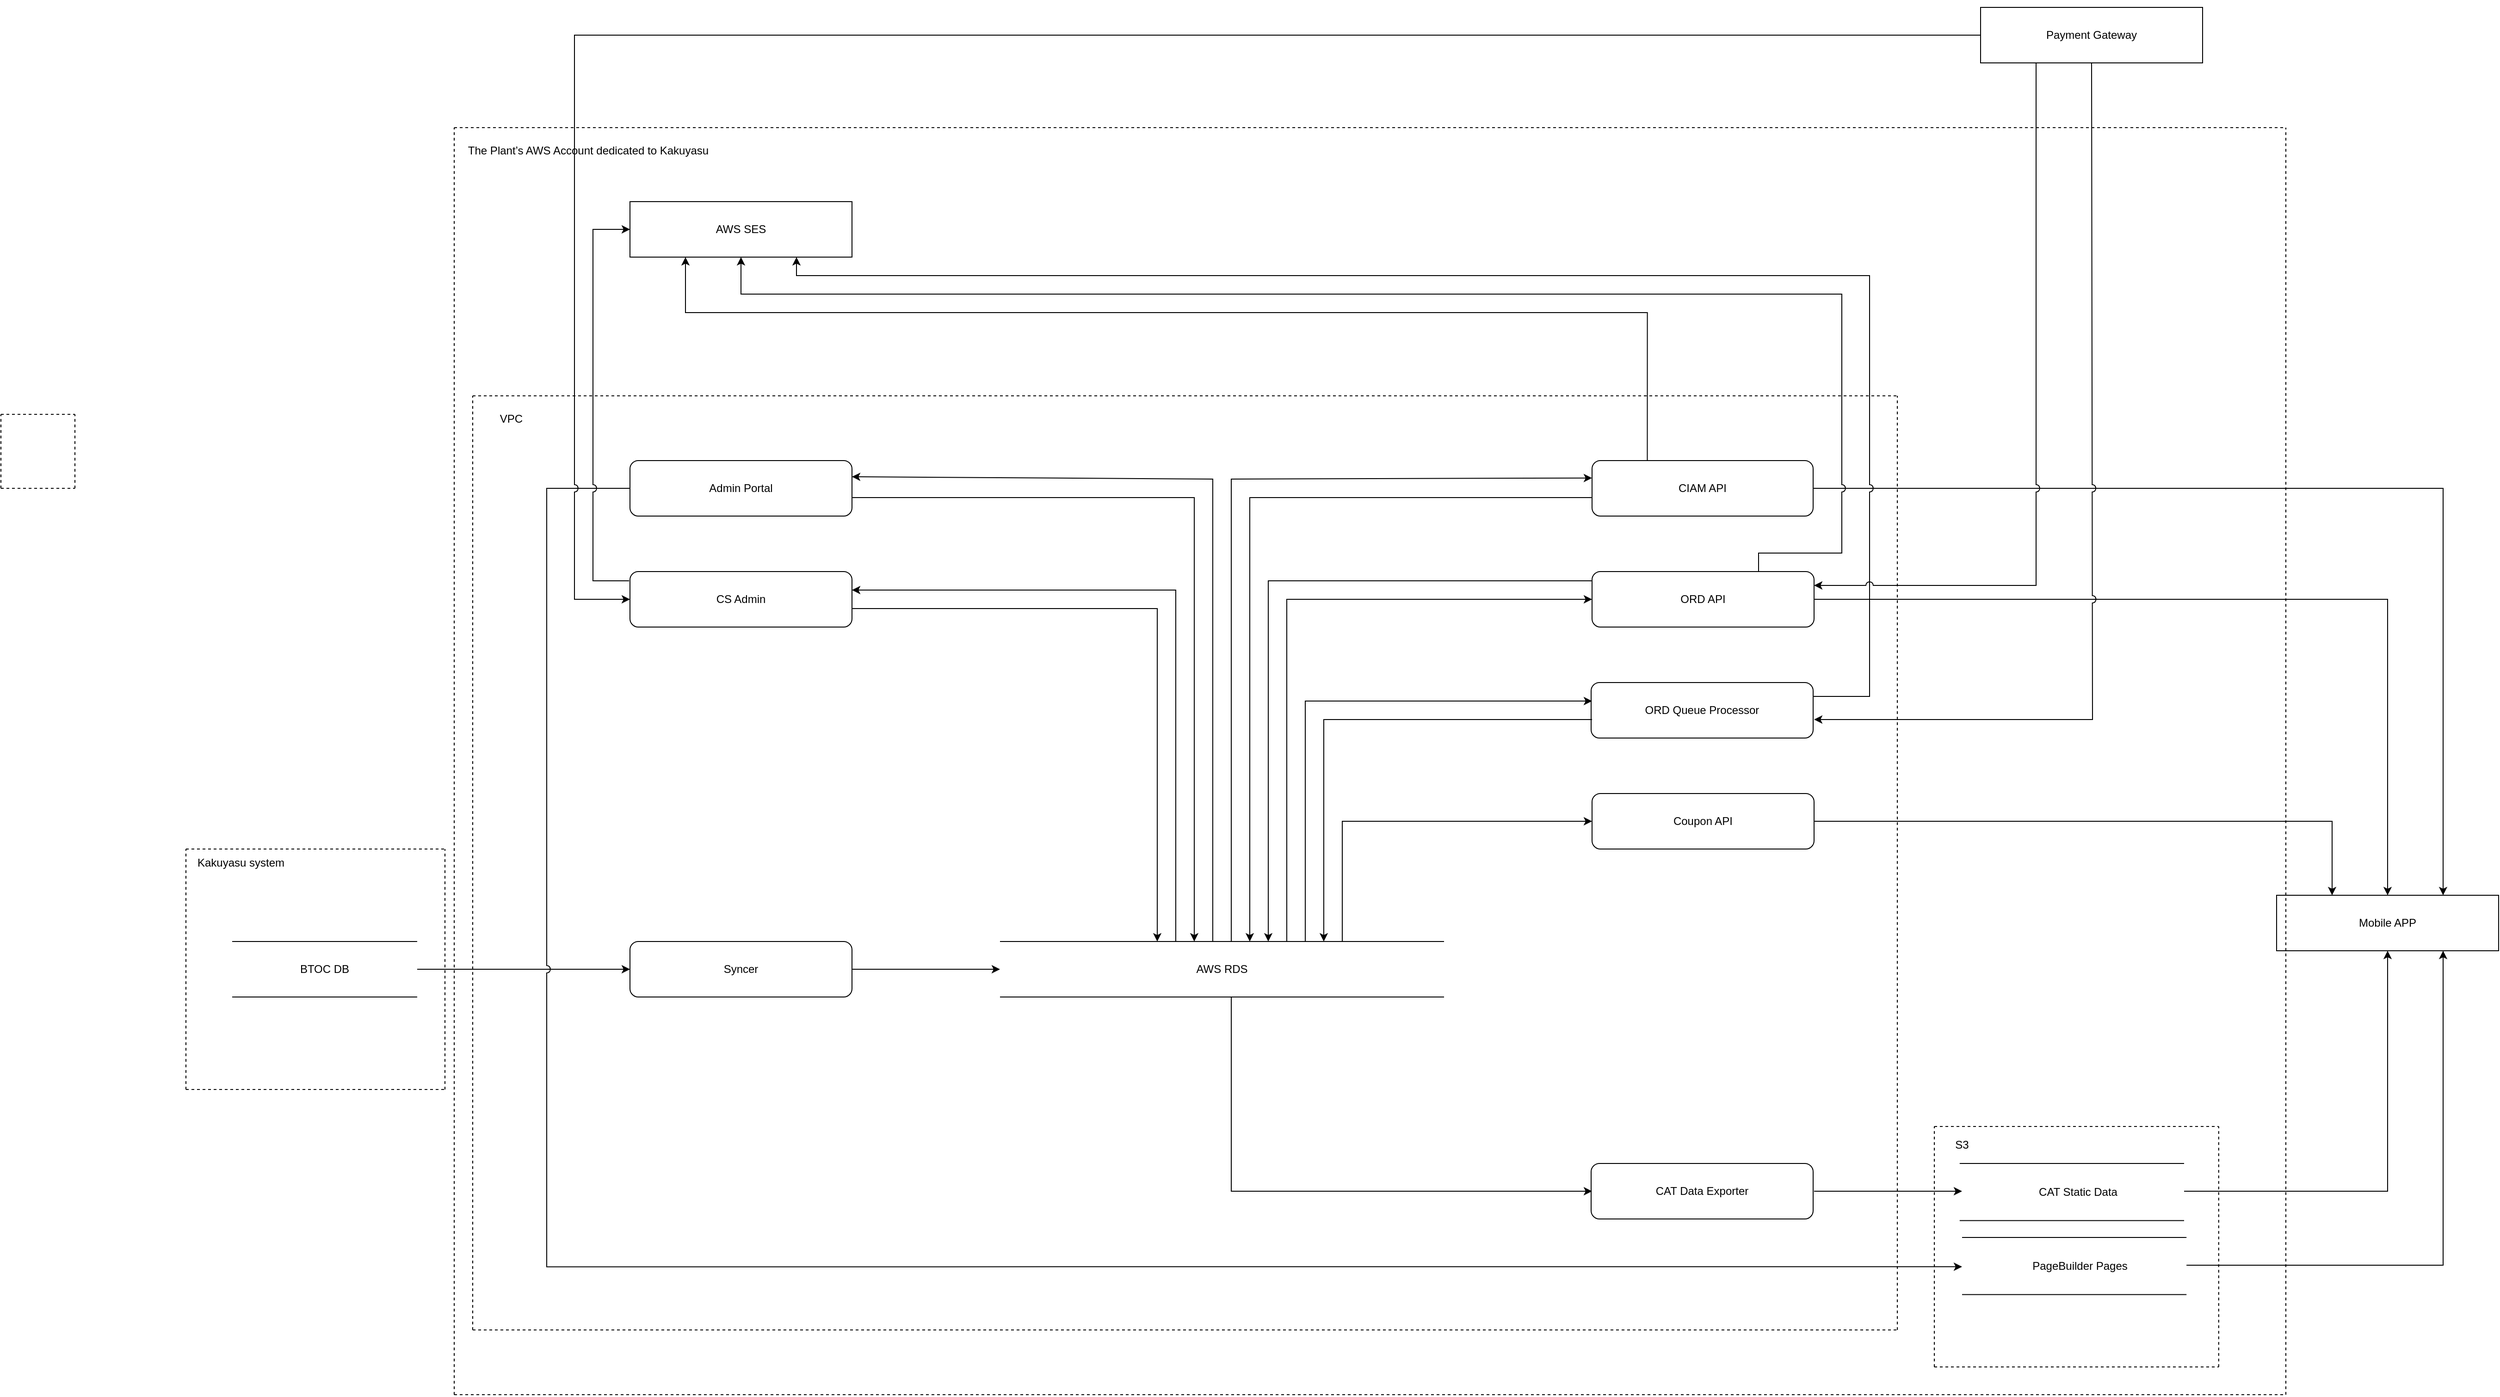 <mxfile version="21.8.2" type="github">
  <diagram id="C5RBs43oDa-KdzZeNtuy" name="Page-1">
    <mxGraphModel dx="1657" dy="2807" grid="1" gridSize="10" guides="1" tooltips="1" connect="1" arrows="1" fold="1" page="1" pageScale="1" pageWidth="827" pageHeight="1169" math="0" shadow="0">
      <root>
        <mxCell id="WIyWlLk6GJQsqaUBKTNV-0" />
        <mxCell id="WIyWlLk6GJQsqaUBKTNV-1" parent="WIyWlLk6GJQsqaUBKTNV-0" />
        <mxCell id="uPeK7lrKcTbneWnr5-uw-10" value="" style="group" vertex="1" connectable="0" parent="WIyWlLk6GJQsqaUBKTNV-1">
          <mxGeometry x="2480" y="530" width="480" height="60" as="geometry" />
        </mxCell>
        <mxCell id="uPeK7lrKcTbneWnr5-uw-11" value="" style="endArrow=none;html=1;rounded=0;movable=1;resizable=1;rotatable=1;deletable=1;editable=1;locked=0;connectable=1;" edge="1" parent="uPeK7lrKcTbneWnr5-uw-10">
          <mxGeometry width="50" height="50" relative="1" as="geometry">
            <mxPoint as="sourcePoint" />
            <mxPoint x="480.0" as="targetPoint" />
          </mxGeometry>
        </mxCell>
        <mxCell id="uPeK7lrKcTbneWnr5-uw-12" value="" style="endArrow=none;html=1;rounded=0;movable=1;resizable=1;rotatable=1;deletable=1;editable=1;locked=0;connectable=1;" edge="1" parent="uPeK7lrKcTbneWnr5-uw-10">
          <mxGeometry width="50" height="50" relative="1" as="geometry">
            <mxPoint y="60" as="sourcePoint" />
            <mxPoint x="480.0" y="60" as="targetPoint" />
          </mxGeometry>
        </mxCell>
        <mxCell id="uPeK7lrKcTbneWnr5-uw-13" value="AWS RDS" style="text;html=1;strokeColor=none;fillColor=none;align=center;verticalAlign=middle;whiteSpace=wrap;rounded=0;movable=1;resizable=1;rotatable=1;deletable=1;editable=1;locked=0;connectable=1;" vertex="1" parent="uPeK7lrKcTbneWnr5-uw-10">
          <mxGeometry x="120.0" y="15" width="240.0" height="30" as="geometry" />
        </mxCell>
        <mxCell id="uPeK7lrKcTbneWnr5-uw-89" value="" style="group" vertex="1" connectable="0" parent="WIyWlLk6GJQsqaUBKTNV-1">
          <mxGeometry x="1400" y="-40" width="80" height="80" as="geometry" />
        </mxCell>
        <mxCell id="uPeK7lrKcTbneWnr5-uw-85" value="" style="endArrow=none;dashed=1;html=1;rounded=0;" edge="1" parent="uPeK7lrKcTbneWnr5-uw-89">
          <mxGeometry width="50" height="50" relative="1" as="geometry">
            <mxPoint as="sourcePoint" />
            <mxPoint x="80" as="targetPoint" />
          </mxGeometry>
        </mxCell>
        <mxCell id="uPeK7lrKcTbneWnr5-uw-86" value="" style="endArrow=none;dashed=1;html=1;rounded=0;" edge="1" parent="uPeK7lrKcTbneWnr5-uw-89">
          <mxGeometry width="50" height="50" relative="1" as="geometry">
            <mxPoint x="80" y="80" as="sourcePoint" />
            <mxPoint x="80" as="targetPoint" />
          </mxGeometry>
        </mxCell>
        <mxCell id="uPeK7lrKcTbneWnr5-uw-87" value="" style="endArrow=none;dashed=1;html=1;rounded=0;" edge="1" parent="uPeK7lrKcTbneWnr5-uw-89">
          <mxGeometry width="50" height="50" relative="1" as="geometry">
            <mxPoint y="80" as="sourcePoint" />
            <mxPoint x="80" y="80" as="targetPoint" />
          </mxGeometry>
        </mxCell>
        <mxCell id="uPeK7lrKcTbneWnr5-uw-88" value="" style="endArrow=none;dashed=1;html=1;rounded=0;" edge="1" parent="uPeK7lrKcTbneWnr5-uw-89">
          <mxGeometry width="50" height="50" relative="1" as="geometry">
            <mxPoint y="80" as="sourcePoint" />
            <mxPoint as="targetPoint" />
          </mxGeometry>
        </mxCell>
        <mxCell id="uPeK7lrKcTbneWnr5-uw-104" value="" style="group" vertex="1" connectable="0" parent="WIyWlLk6GJQsqaUBKTNV-1">
          <mxGeometry x="1600" y="430" width="280" height="260" as="geometry" />
        </mxCell>
        <mxCell id="uPeK7lrKcTbneWnr5-uw-96" value="" style="group" vertex="1" connectable="0" parent="uPeK7lrKcTbneWnr5-uw-104">
          <mxGeometry width="280" height="260" as="geometry" />
        </mxCell>
        <mxCell id="uPeK7lrKcTbneWnr5-uw-97" value="" style="endArrow=none;dashed=1;html=1;rounded=0;" edge="1" parent="uPeK7lrKcTbneWnr5-uw-96">
          <mxGeometry width="50" height="50" relative="1" as="geometry">
            <mxPoint as="sourcePoint" />
            <mxPoint x="280" as="targetPoint" />
          </mxGeometry>
        </mxCell>
        <mxCell id="uPeK7lrKcTbneWnr5-uw-98" value="" style="endArrow=none;dashed=1;html=1;rounded=0;" edge="1" parent="uPeK7lrKcTbneWnr5-uw-96">
          <mxGeometry width="50" height="50" relative="1" as="geometry">
            <mxPoint x="280" y="260" as="sourcePoint" />
            <mxPoint x="280" as="targetPoint" />
          </mxGeometry>
        </mxCell>
        <mxCell id="uPeK7lrKcTbneWnr5-uw-99" value="" style="endArrow=none;dashed=1;html=1;rounded=0;" edge="1" parent="uPeK7lrKcTbneWnr5-uw-96">
          <mxGeometry width="50" height="50" relative="1" as="geometry">
            <mxPoint y="260" as="sourcePoint" />
            <mxPoint x="280" y="260" as="targetPoint" />
          </mxGeometry>
        </mxCell>
        <mxCell id="uPeK7lrKcTbneWnr5-uw-100" value="" style="endArrow=none;dashed=1;html=1;rounded=0;" edge="1" parent="uPeK7lrKcTbneWnr5-uw-96">
          <mxGeometry width="50" height="50" relative="1" as="geometry">
            <mxPoint y="260" as="sourcePoint" />
            <mxPoint as="targetPoint" />
          </mxGeometry>
        </mxCell>
        <mxCell id="uPeK7lrKcTbneWnr5-uw-103" value="Kakuyasu system" style="text;html=1;strokeColor=none;fillColor=none;align=center;verticalAlign=middle;whiteSpace=wrap;rounded=0;" vertex="1" parent="uPeK7lrKcTbneWnr5-uw-96">
          <mxGeometry width="119" height="30" as="geometry" />
        </mxCell>
        <mxCell id="uPeK7lrKcTbneWnr5-uw-4" value="" style="group" vertex="1" connectable="0" parent="uPeK7lrKcTbneWnr5-uw-96">
          <mxGeometry x="50" y="100" width="200" height="60" as="geometry" />
        </mxCell>
        <mxCell id="uPeK7lrKcTbneWnr5-uw-1" value="" style="endArrow=none;html=1;rounded=0;movable=1;resizable=1;rotatable=1;deletable=1;editable=1;locked=0;connectable=1;" edge="1" parent="uPeK7lrKcTbneWnr5-uw-4">
          <mxGeometry width="50" height="50" relative="1" as="geometry">
            <mxPoint as="sourcePoint" />
            <mxPoint x="200" as="targetPoint" />
          </mxGeometry>
        </mxCell>
        <mxCell id="uPeK7lrKcTbneWnr5-uw-2" value="" style="endArrow=none;html=1;rounded=0;movable=1;resizable=1;rotatable=1;deletable=1;editable=1;locked=0;connectable=1;" edge="1" parent="uPeK7lrKcTbneWnr5-uw-4">
          <mxGeometry width="50" height="50" relative="1" as="geometry">
            <mxPoint y="60" as="sourcePoint" />
            <mxPoint x="200" y="60" as="targetPoint" />
          </mxGeometry>
        </mxCell>
        <mxCell id="uPeK7lrKcTbneWnr5-uw-3" value="BTOC DB" style="text;html=1;strokeColor=none;fillColor=none;align=center;verticalAlign=middle;whiteSpace=wrap;rounded=0;movable=1;resizable=1;rotatable=1;deletable=1;editable=1;locked=0;connectable=1;" vertex="1" parent="uPeK7lrKcTbneWnr5-uw-4">
          <mxGeometry x="50" y="15" width="100" height="30" as="geometry" />
        </mxCell>
        <mxCell id="uPeK7lrKcTbneWnr5-uw-107" value="Syncer" style="rounded=1;whiteSpace=wrap;html=1;" vertex="1" parent="WIyWlLk6GJQsqaUBKTNV-1">
          <mxGeometry x="2080" y="530" width="240" height="60" as="geometry" />
        </mxCell>
        <mxCell id="uPeK7lrKcTbneWnr5-uw-119" value="" style="endArrow=classic;html=1;rounded=0;" edge="1" parent="WIyWlLk6GJQsqaUBKTNV-1">
          <mxGeometry width="50" height="50" relative="1" as="geometry">
            <mxPoint x="2320" y="560" as="sourcePoint" />
            <mxPoint x="2480" y="560" as="targetPoint" />
          </mxGeometry>
        </mxCell>
        <mxCell id="uPeK7lrKcTbneWnr5-uw-233" style="edgeStyle=orthogonalEdgeStyle;rounded=0;orthogonalLoop=1;jettySize=auto;html=1;exitX=0.25;exitY=0;exitDx=0;exitDy=0;entryX=0.25;entryY=1;entryDx=0;entryDy=0;" edge="1" parent="WIyWlLk6GJQsqaUBKTNV-1" source="uPeK7lrKcTbneWnr5-uw-147" target="uPeK7lrKcTbneWnr5-uw-156">
          <mxGeometry relative="1" as="geometry">
            <Array as="points">
              <mxPoint x="3180" y="-150" />
              <mxPoint x="2140" y="-150" />
            </Array>
          </mxGeometry>
        </mxCell>
        <mxCell id="uPeK7lrKcTbneWnr5-uw-242" style="edgeStyle=orthogonalEdgeStyle;rounded=0;orthogonalLoop=1;jettySize=auto;html=1;exitX=1;exitY=0.5;exitDx=0;exitDy=0;entryX=0.75;entryY=0;entryDx=0;entryDy=0;" edge="1" parent="WIyWlLk6GJQsqaUBKTNV-1" source="uPeK7lrKcTbneWnr5-uw-147" target="uPeK7lrKcTbneWnr5-uw-162">
          <mxGeometry relative="1" as="geometry" />
        </mxCell>
        <mxCell id="uPeK7lrKcTbneWnr5-uw-147" value="CIAM API" style="rounded=1;whiteSpace=wrap;html=1;" vertex="1" parent="WIyWlLk6GJQsqaUBKTNV-1">
          <mxGeometry x="3120" y="10" width="239" height="60" as="geometry" />
        </mxCell>
        <mxCell id="uPeK7lrKcTbneWnr5-uw-244" style="edgeStyle=orthogonalEdgeStyle;rounded=0;orthogonalLoop=1;jettySize=auto;html=1;exitX=0.75;exitY=0;exitDx=0;exitDy=0;entryX=0.5;entryY=1;entryDx=0;entryDy=0;jumpStyle=arc;jumpSize=8;" edge="1" parent="WIyWlLk6GJQsqaUBKTNV-1" source="uPeK7lrKcTbneWnr5-uw-158" target="uPeK7lrKcTbneWnr5-uw-156">
          <mxGeometry relative="1" as="geometry">
            <Array as="points">
              <mxPoint x="3300" y="110" />
              <mxPoint x="3390" y="110" />
              <mxPoint x="3390" y="-170" />
              <mxPoint x="2200" y="-170" />
            </Array>
          </mxGeometry>
        </mxCell>
        <mxCell id="uPeK7lrKcTbneWnr5-uw-245" style="edgeStyle=orthogonalEdgeStyle;rounded=0;orthogonalLoop=1;jettySize=auto;html=1;exitX=1;exitY=0.25;exitDx=0;exitDy=0;entryX=0.75;entryY=1;entryDx=0;entryDy=0;jumpStyle=arc;jumpSize=8;" edge="1" parent="WIyWlLk6GJQsqaUBKTNV-1" source="uPeK7lrKcTbneWnr5-uw-234" target="uPeK7lrKcTbneWnr5-uw-156">
          <mxGeometry relative="1" as="geometry">
            <Array as="points">
              <mxPoint x="3420" y="265" />
              <mxPoint x="3420" y="-190" />
              <mxPoint x="2260" y="-190" />
            </Array>
          </mxGeometry>
        </mxCell>
        <mxCell id="uPeK7lrKcTbneWnr5-uw-156" value="AWS SES" style="rounded=0;whiteSpace=wrap;html=1;" vertex="1" parent="WIyWlLk6GJQsqaUBKTNV-1">
          <mxGeometry x="2080" y="-270" width="240" height="60" as="geometry" />
        </mxCell>
        <mxCell id="uPeK7lrKcTbneWnr5-uw-241" style="edgeStyle=orthogonalEdgeStyle;rounded=0;orthogonalLoop=1;jettySize=auto;html=1;exitX=1;exitY=0.5;exitDx=0;exitDy=0;entryX=0.5;entryY=0;entryDx=0;entryDy=0;jumpStyle=none;jumpSize=8;" edge="1" parent="WIyWlLk6GJQsqaUBKTNV-1" source="uPeK7lrKcTbneWnr5-uw-158" target="uPeK7lrKcTbneWnr5-uw-162">
          <mxGeometry relative="1" as="geometry" />
        </mxCell>
        <mxCell id="uPeK7lrKcTbneWnr5-uw-158" value="ORD API" style="rounded=1;whiteSpace=wrap;html=1;" vertex="1" parent="WIyWlLk6GJQsqaUBKTNV-1">
          <mxGeometry x="3120" y="130" width="240" height="60" as="geometry" />
        </mxCell>
        <mxCell id="uPeK7lrKcTbneWnr5-uw-162" value="Mobile APP" style="rounded=0;whiteSpace=wrap;html=1;" vertex="1" parent="WIyWlLk6GJQsqaUBKTNV-1">
          <mxGeometry x="3860" y="480" width="240" height="60" as="geometry" />
        </mxCell>
        <mxCell id="uPeK7lrKcTbneWnr5-uw-240" style="edgeStyle=orthogonalEdgeStyle;rounded=0;orthogonalLoop=1;jettySize=auto;html=1;exitX=1;exitY=0.5;exitDx=0;exitDy=0;entryX=0.25;entryY=0;entryDx=0;entryDy=0;" edge="1" parent="WIyWlLk6GJQsqaUBKTNV-1" source="uPeK7lrKcTbneWnr5-uw-166" target="uPeK7lrKcTbneWnr5-uw-162">
          <mxGeometry relative="1" as="geometry" />
        </mxCell>
        <mxCell id="uPeK7lrKcTbneWnr5-uw-166" value="Coupon API" style="rounded=1;whiteSpace=wrap;html=1;" vertex="1" parent="WIyWlLk6GJQsqaUBKTNV-1">
          <mxGeometry x="3120" y="370" width="240" height="60" as="geometry" />
        </mxCell>
        <mxCell id="uPeK7lrKcTbneWnr5-uw-170" value="CAT Data Exporter" style="rounded=1;whiteSpace=wrap;html=1;" vertex="1" parent="WIyWlLk6GJQsqaUBKTNV-1">
          <mxGeometry x="3119" y="770" width="240" height="60" as="geometry" />
        </mxCell>
        <mxCell id="uPeK7lrKcTbneWnr5-uw-237" style="edgeStyle=orthogonalEdgeStyle;rounded=0;orthogonalLoop=1;jettySize=auto;html=1;exitX=0.25;exitY=0;exitDx=0;exitDy=0;entryX=1;entryY=0.25;entryDx=0;entryDy=0;jumpStyle=arc;jumpSize=8;" edge="1" parent="WIyWlLk6GJQsqaUBKTNV-1" source="uPeK7lrKcTbneWnr5-uw-176" target="uPeK7lrKcTbneWnr5-uw-158">
          <mxGeometry relative="1" as="geometry">
            <Array as="points">
              <mxPoint x="3600" y="145" />
            </Array>
          </mxGeometry>
        </mxCell>
        <mxCell id="uPeK7lrKcTbneWnr5-uw-238" style="edgeStyle=orthogonalEdgeStyle;rounded=0;orthogonalLoop=1;jettySize=auto;html=1;jumpStyle=arc;jumpSize=8;exitX=0.5;exitY=1;exitDx=0;exitDy=0;" edge="1" parent="WIyWlLk6GJQsqaUBKTNV-1" source="uPeK7lrKcTbneWnr5-uw-176">
          <mxGeometry relative="1" as="geometry">
            <mxPoint x="3681" y="-362.5" as="sourcePoint" />
            <mxPoint x="3360" y="290" as="targetPoint" />
            <Array as="points">
              <mxPoint x="3661" y="290" />
            </Array>
          </mxGeometry>
        </mxCell>
        <mxCell id="uPeK7lrKcTbneWnr5-uw-176" value="Payment Gateway" style="rounded=0;whiteSpace=wrap;html=1;" vertex="1" parent="WIyWlLk6GJQsqaUBKTNV-1">
          <mxGeometry x="3540" y="-480" width="240" height="60" as="geometry" />
        </mxCell>
        <mxCell id="uPeK7lrKcTbneWnr5-uw-182" value="" style="endArrow=classic;html=1;rounded=0;entryX=0;entryY=0.5;entryDx=0;entryDy=0;" edge="1" parent="WIyWlLk6GJQsqaUBKTNV-1" target="uPeK7lrKcTbneWnr5-uw-107">
          <mxGeometry width="50" height="50" relative="1" as="geometry">
            <mxPoint x="1850" y="560" as="sourcePoint" />
            <mxPoint x="1960" y="569" as="targetPoint" />
          </mxGeometry>
        </mxCell>
        <mxCell id="uPeK7lrKcTbneWnr5-uw-183" value="CS Admin" style="rounded=1;whiteSpace=wrap;html=1;" vertex="1" parent="WIyWlLk6GJQsqaUBKTNV-1">
          <mxGeometry x="2080" y="130" width="240" height="60" as="geometry" />
        </mxCell>
        <mxCell id="uPeK7lrKcTbneWnr5-uw-257" style="edgeStyle=orthogonalEdgeStyle;rounded=0;orthogonalLoop=1;jettySize=auto;html=1;exitX=0;exitY=0.5;exitDx=0;exitDy=0;jumpStyle=arc;jumpSize=8;" edge="1" parent="WIyWlLk6GJQsqaUBKTNV-1" source="uPeK7lrKcTbneWnr5-uw-184">
          <mxGeometry relative="1" as="geometry">
            <mxPoint x="3520" y="881.667" as="targetPoint" />
            <Array as="points">
              <mxPoint x="1990" y="40" />
              <mxPoint x="1990" y="882" />
            </Array>
          </mxGeometry>
        </mxCell>
        <mxCell id="uPeK7lrKcTbneWnr5-uw-184" value="Admin Portal" style="rounded=1;whiteSpace=wrap;html=1;" vertex="1" parent="WIyWlLk6GJQsqaUBKTNV-1">
          <mxGeometry x="2080" y="10" width="240" height="60" as="geometry" />
        </mxCell>
        <mxCell id="uPeK7lrKcTbneWnr5-uw-219" value="" style="endArrow=classic;html=1;rounded=0;entryX=0;entryY=0.314;entryDx=0;entryDy=0;entryPerimeter=0;" edge="1" parent="WIyWlLk6GJQsqaUBKTNV-1" target="uPeK7lrKcTbneWnr5-uw-147">
          <mxGeometry width="50" height="50" relative="1" as="geometry">
            <mxPoint x="2730" y="530" as="sourcePoint" />
            <mxPoint x="2780" y="480" as="targetPoint" />
            <Array as="points">
              <mxPoint x="2730" y="30" />
            </Array>
          </mxGeometry>
        </mxCell>
        <mxCell id="uPeK7lrKcTbneWnr5-uw-220" value="" style="endArrow=classic;html=1;rounded=0;" edge="1" parent="WIyWlLk6GJQsqaUBKTNV-1">
          <mxGeometry width="50" height="50" relative="1" as="geometry">
            <mxPoint x="3120" y="50" as="sourcePoint" />
            <mxPoint x="2750" y="530" as="targetPoint" />
            <Array as="points">
              <mxPoint x="2750" y="50" />
            </Array>
          </mxGeometry>
        </mxCell>
        <mxCell id="uPeK7lrKcTbneWnr5-uw-221" value="" style="endArrow=classic;html=1;rounded=0;exitX=0.002;exitY=0.167;exitDx=0;exitDy=0;exitPerimeter=0;" edge="1" parent="WIyWlLk6GJQsqaUBKTNV-1" source="uPeK7lrKcTbneWnr5-uw-158">
          <mxGeometry width="50" height="50" relative="1" as="geometry">
            <mxPoint x="2830" y="300" as="sourcePoint" />
            <mxPoint x="2770" y="530" as="targetPoint" />
            <Array as="points">
              <mxPoint x="2770" y="140" />
            </Array>
          </mxGeometry>
        </mxCell>
        <mxCell id="uPeK7lrKcTbneWnr5-uw-222" value="" style="endArrow=classic;html=1;rounded=0;entryX=0;entryY=0.5;entryDx=0;entryDy=0;" edge="1" parent="WIyWlLk6GJQsqaUBKTNV-1" target="uPeK7lrKcTbneWnr5-uw-158">
          <mxGeometry width="50" height="50" relative="1" as="geometry">
            <mxPoint x="2790" y="530" as="sourcePoint" />
            <mxPoint x="2840" y="480" as="targetPoint" />
            <Array as="points">
              <mxPoint x="2790" y="160" />
            </Array>
          </mxGeometry>
        </mxCell>
        <mxCell id="uPeK7lrKcTbneWnr5-uw-223" value="" style="endArrow=classic;html=1;rounded=0;" edge="1" parent="WIyWlLk6GJQsqaUBKTNV-1">
          <mxGeometry width="50" height="50" relative="1" as="geometry">
            <mxPoint x="2850" y="530" as="sourcePoint" />
            <mxPoint x="3120" y="400" as="targetPoint" />
            <Array as="points">
              <mxPoint x="2850" y="400" />
            </Array>
          </mxGeometry>
        </mxCell>
        <mxCell id="uPeK7lrKcTbneWnr5-uw-224" value="" style="endArrow=classic;html=1;rounded=0;entryX=1;entryY=0.25;entryDx=0;entryDy=0;" edge="1" parent="WIyWlLk6GJQsqaUBKTNV-1">
          <mxGeometry width="50" height="50" relative="1" as="geometry">
            <mxPoint x="2710" y="530" as="sourcePoint" />
            <mxPoint x="2320" y="27.5" as="targetPoint" />
            <Array as="points">
              <mxPoint x="2710" y="30" />
            </Array>
          </mxGeometry>
        </mxCell>
        <mxCell id="uPeK7lrKcTbneWnr5-uw-225" value="" style="endArrow=classic;html=1;rounded=0;" edge="1" parent="WIyWlLk6GJQsqaUBKTNV-1">
          <mxGeometry width="50" height="50" relative="1" as="geometry">
            <mxPoint x="2320" y="50" as="sourcePoint" />
            <mxPoint x="2690" y="530" as="targetPoint" />
            <Array as="points">
              <mxPoint x="2690" y="50" />
            </Array>
          </mxGeometry>
        </mxCell>
        <mxCell id="uPeK7lrKcTbneWnr5-uw-226" value="" style="endArrow=classic;html=1;rounded=0;entryX=1;entryY=0.25;entryDx=0;entryDy=0;" edge="1" parent="WIyWlLk6GJQsqaUBKTNV-1">
          <mxGeometry width="50" height="50" relative="1" as="geometry">
            <mxPoint x="2670" y="530" as="sourcePoint" />
            <mxPoint x="2320" y="150" as="targetPoint" />
            <Array as="points">
              <mxPoint x="2670" y="150" />
            </Array>
          </mxGeometry>
        </mxCell>
        <mxCell id="uPeK7lrKcTbneWnr5-uw-227" value="" style="endArrow=classic;html=1;rounded=0;" edge="1" parent="WIyWlLk6GJQsqaUBKTNV-1">
          <mxGeometry width="50" height="50" relative="1" as="geometry">
            <mxPoint x="2320" y="170" as="sourcePoint" />
            <mxPoint x="2650" y="530" as="targetPoint" />
            <Array as="points">
              <mxPoint x="2650" y="170" />
            </Array>
          </mxGeometry>
        </mxCell>
        <mxCell id="uPeK7lrKcTbneWnr5-uw-228" value="" style="endArrow=classic;html=1;rounded=0;" edge="1" parent="WIyWlLk6GJQsqaUBKTNV-1">
          <mxGeometry width="50" height="50" relative="1" as="geometry">
            <mxPoint x="2730" y="590" as="sourcePoint" />
            <mxPoint x="3120" y="800" as="targetPoint" />
            <Array as="points">
              <mxPoint x="2730" y="800" />
            </Array>
          </mxGeometry>
        </mxCell>
        <mxCell id="uPeK7lrKcTbneWnr5-uw-229" value="" style="endArrow=classic;html=1;rounded=0;" edge="1" parent="WIyWlLk6GJQsqaUBKTNV-1">
          <mxGeometry width="50" height="50" relative="1" as="geometry">
            <mxPoint x="3360" y="800" as="sourcePoint" />
            <mxPoint x="3520" y="800" as="targetPoint" />
          </mxGeometry>
        </mxCell>
        <mxCell id="uPeK7lrKcTbneWnr5-uw-230" value="" style="endArrow=classic;html=1;rounded=0;entryX=0;entryY=0.5;entryDx=0;entryDy=0;exitX=-0.004;exitY=0.167;exitDx=0;exitDy=0;exitPerimeter=0;jumpStyle=arc;jumpSize=8;" edge="1" parent="WIyWlLk6GJQsqaUBKTNV-1" source="uPeK7lrKcTbneWnr5-uw-183" target="uPeK7lrKcTbneWnr5-uw-156">
          <mxGeometry width="50" height="50" relative="1" as="geometry">
            <mxPoint x="2080" y="160" as="sourcePoint" />
            <mxPoint x="2130" y="110" as="targetPoint" />
            <Array as="points">
              <mxPoint x="2040" y="140" />
              <mxPoint x="2040" y="-240" />
            </Array>
          </mxGeometry>
        </mxCell>
        <mxCell id="uPeK7lrKcTbneWnr5-uw-231" value="" style="endArrow=classic;html=1;rounded=0;entryX=0.167;entryY=-0.037;entryDx=0;entryDy=0;entryPerimeter=0;exitX=0;exitY=0.5;exitDx=0;exitDy=0;jumpStyle=arc;jumpSize=8;" edge="1" parent="WIyWlLk6GJQsqaUBKTNV-1" source="uPeK7lrKcTbneWnr5-uw-176">
          <mxGeometry width="50" height="50" relative="1" as="geometry">
            <mxPoint x="2130" y="110" as="sourcePoint" />
            <mxPoint x="2080" y="160" as="targetPoint" />
            <Array as="points">
              <mxPoint x="2020" y="-450" />
              <mxPoint x="2020" y="-300" />
              <mxPoint x="2020" y="160" />
            </Array>
          </mxGeometry>
        </mxCell>
        <mxCell id="uPeK7lrKcTbneWnr5-uw-234" value="ORD Queue Processor" style="rounded=1;whiteSpace=wrap;html=1;" vertex="1" parent="WIyWlLk6GJQsqaUBKTNV-1">
          <mxGeometry x="3119" y="250" width="240" height="60" as="geometry" />
        </mxCell>
        <mxCell id="uPeK7lrKcTbneWnr5-uw-235" value="" style="endArrow=classic;html=1;rounded=0;entryX=0;entryY=0.5;entryDx=0;entryDy=0;" edge="1" parent="WIyWlLk6GJQsqaUBKTNV-1">
          <mxGeometry width="50" height="50" relative="1" as="geometry">
            <mxPoint x="2810" y="530" as="sourcePoint" />
            <mxPoint x="3120.0" y="270" as="targetPoint" />
            <Array as="points">
              <mxPoint x="2810" y="270" />
            </Array>
          </mxGeometry>
        </mxCell>
        <mxCell id="uPeK7lrKcTbneWnr5-uw-236" value="" style="endArrow=classic;html=1;rounded=0;" edge="1" parent="WIyWlLk6GJQsqaUBKTNV-1">
          <mxGeometry width="50" height="50" relative="1" as="geometry">
            <mxPoint x="3120" y="290" as="sourcePoint" />
            <mxPoint x="2830" y="530" as="targetPoint" />
            <Array as="points">
              <mxPoint x="2830" y="290" />
            </Array>
          </mxGeometry>
        </mxCell>
        <mxCell id="uPeK7lrKcTbneWnr5-uw-22" value="S3" style="text;html=1;strokeColor=none;fillColor=none;align=center;verticalAlign=middle;whiteSpace=wrap;rounded=0;" vertex="1" parent="WIyWlLk6GJQsqaUBKTNV-1">
          <mxGeometry x="3490" y="730" width="60" height="40" as="geometry" />
        </mxCell>
        <mxCell id="uPeK7lrKcTbneWnr5-uw-5" value="" style="group" vertex="1" connectable="0" parent="WIyWlLk6GJQsqaUBKTNV-1">
          <mxGeometry x="3517.41" y="770" width="280" height="220" as="geometry" />
        </mxCell>
        <mxCell id="uPeK7lrKcTbneWnr5-uw-6" value="" style="endArrow=none;html=1;rounded=0;movable=1;resizable=1;rotatable=1;deletable=1;editable=1;locked=0;connectable=1;" edge="1" parent="uPeK7lrKcTbneWnr5-uw-5">
          <mxGeometry width="50" height="50" relative="1" as="geometry">
            <mxPoint as="sourcePoint" />
            <mxPoint x="242.59" as="targetPoint" />
          </mxGeometry>
        </mxCell>
        <mxCell id="uPeK7lrKcTbneWnr5-uw-7" value="" style="endArrow=none;html=1;rounded=0;movable=1;resizable=1;rotatable=1;deletable=1;editable=1;locked=0;connectable=1;" edge="1" parent="uPeK7lrKcTbneWnr5-uw-5">
          <mxGeometry width="50" height="50" relative="1" as="geometry">
            <mxPoint y="61.73" as="sourcePoint" />
            <mxPoint x="242.59" y="61.73" as="targetPoint" />
          </mxGeometry>
        </mxCell>
        <mxCell id="uPeK7lrKcTbneWnr5-uw-8" value="CAT Static Data" style="text;html=1;strokeColor=none;fillColor=none;align=center;verticalAlign=middle;whiteSpace=wrap;rounded=0;movable=1;resizable=1;rotatable=1;deletable=1;editable=1;locked=0;connectable=1;" vertex="1" parent="uPeK7lrKcTbneWnr5-uw-5">
          <mxGeometry x="28.429" y="15.432" width="199.0" height="30.865" as="geometry" />
        </mxCell>
        <mxCell id="uPeK7lrKcTbneWnr5-uw-252" value="" style="group" vertex="1" connectable="0" parent="uPeK7lrKcTbneWnr5-uw-5">
          <mxGeometry x="-27.41" y="-40" width="307.41" height="260" as="geometry" />
        </mxCell>
        <mxCell id="uPeK7lrKcTbneWnr5-uw-253" value="" style="endArrow=none;dashed=1;html=1;rounded=0;" edge="1" parent="uPeK7lrKcTbneWnr5-uw-252">
          <mxGeometry width="50" height="50" relative="1" as="geometry">
            <mxPoint as="sourcePoint" />
            <mxPoint x="307.41" as="targetPoint" />
          </mxGeometry>
        </mxCell>
        <mxCell id="uPeK7lrKcTbneWnr5-uw-254" value="" style="endArrow=none;dashed=1;html=1;rounded=0;" edge="1" parent="uPeK7lrKcTbneWnr5-uw-252">
          <mxGeometry width="50" height="50" relative="1" as="geometry">
            <mxPoint x="307.41" y="260" as="sourcePoint" />
            <mxPoint x="307.41" as="targetPoint" />
          </mxGeometry>
        </mxCell>
        <mxCell id="uPeK7lrKcTbneWnr5-uw-255" value="" style="endArrow=none;dashed=1;html=1;rounded=0;" edge="1" parent="uPeK7lrKcTbneWnr5-uw-252">
          <mxGeometry width="50" height="50" relative="1" as="geometry">
            <mxPoint y="260" as="sourcePoint" />
            <mxPoint x="307.41" y="260" as="targetPoint" />
          </mxGeometry>
        </mxCell>
        <mxCell id="uPeK7lrKcTbneWnr5-uw-256" value="" style="endArrow=none;dashed=1;html=1;rounded=0;" edge="1" parent="uPeK7lrKcTbneWnr5-uw-252">
          <mxGeometry width="50" height="50" relative="1" as="geometry">
            <mxPoint y="260" as="sourcePoint" />
            <mxPoint as="targetPoint" />
          </mxGeometry>
        </mxCell>
        <mxCell id="uPeK7lrKcTbneWnr5-uw-243" value="" style="endArrow=classic;html=1;rounded=0;entryX=0.5;entryY=1;entryDx=0;entryDy=0;" edge="1" parent="WIyWlLk6GJQsqaUBKTNV-1" target="uPeK7lrKcTbneWnr5-uw-162">
          <mxGeometry width="50" height="50" relative="1" as="geometry">
            <mxPoint x="3760" y="800" as="sourcePoint" />
            <mxPoint x="3690" y="702.386" as="targetPoint" />
            <Array as="points">
              <mxPoint x="3980" y="800" />
            </Array>
          </mxGeometry>
        </mxCell>
        <mxCell id="uPeK7lrKcTbneWnr5-uw-247" value="" style="group" vertex="1" connectable="0" parent="WIyWlLk6GJQsqaUBKTNV-1">
          <mxGeometry x="3520" y="850" width="242.59" height="61.73" as="geometry" />
        </mxCell>
        <mxCell id="uPeK7lrKcTbneWnr5-uw-248" value="" style="endArrow=none;html=1;rounded=0;movable=1;resizable=1;rotatable=1;deletable=1;editable=1;locked=0;connectable=1;" edge="1" parent="uPeK7lrKcTbneWnr5-uw-247">
          <mxGeometry width="50" height="50" relative="1" as="geometry">
            <mxPoint as="sourcePoint" />
            <mxPoint x="242.59" as="targetPoint" />
          </mxGeometry>
        </mxCell>
        <mxCell id="uPeK7lrKcTbneWnr5-uw-249" value="" style="endArrow=none;html=1;rounded=0;movable=1;resizable=1;rotatable=1;deletable=1;editable=1;locked=0;connectable=1;" edge="1" parent="uPeK7lrKcTbneWnr5-uw-247">
          <mxGeometry width="50" height="50" relative="1" as="geometry">
            <mxPoint y="61.73" as="sourcePoint" />
            <mxPoint x="242.59" y="61.73" as="targetPoint" />
          </mxGeometry>
        </mxCell>
        <mxCell id="uPeK7lrKcTbneWnr5-uw-250" value="PageBuilder Pages" style="text;html=1;strokeColor=none;fillColor=none;align=center;verticalAlign=middle;whiteSpace=wrap;rounded=0;movable=1;resizable=1;rotatable=1;deletable=1;editable=1;locked=0;connectable=1;" vertex="1" parent="uPeK7lrKcTbneWnr5-uw-247">
          <mxGeometry x="28.429" y="15.432" width="199.0" height="30.865" as="geometry" />
        </mxCell>
        <mxCell id="uPeK7lrKcTbneWnr5-uw-260" value="" style="group" vertex="1" connectable="0" parent="WIyWlLk6GJQsqaUBKTNV-1">
          <mxGeometry x="1910" y="-60" width="1540" height="1010" as="geometry" />
        </mxCell>
        <mxCell id="uPeK7lrKcTbneWnr5-uw-261" value="" style="endArrow=none;dashed=1;html=1;rounded=0;" edge="1" parent="uPeK7lrKcTbneWnr5-uw-260">
          <mxGeometry width="50" height="50" relative="1" as="geometry">
            <mxPoint as="sourcePoint" />
            <mxPoint x="1540" as="targetPoint" />
          </mxGeometry>
        </mxCell>
        <mxCell id="uPeK7lrKcTbneWnr5-uw-262" value="" style="endArrow=none;dashed=1;html=1;rounded=0;" edge="1" parent="uPeK7lrKcTbneWnr5-uw-260">
          <mxGeometry width="50" height="50" relative="1" as="geometry">
            <mxPoint x="1540" y="1010" as="sourcePoint" />
            <mxPoint x="1540" as="targetPoint" />
          </mxGeometry>
        </mxCell>
        <mxCell id="uPeK7lrKcTbneWnr5-uw-263" value="" style="endArrow=none;dashed=1;html=1;rounded=0;" edge="1" parent="uPeK7lrKcTbneWnr5-uw-260">
          <mxGeometry width="50" height="50" relative="1" as="geometry">
            <mxPoint y="1010" as="sourcePoint" />
            <mxPoint x="1540" y="1010" as="targetPoint" />
          </mxGeometry>
        </mxCell>
        <mxCell id="uPeK7lrKcTbneWnr5-uw-264" value="" style="endArrow=none;dashed=1;html=1;rounded=0;" edge="1" parent="uPeK7lrKcTbneWnr5-uw-260">
          <mxGeometry width="50" height="50" relative="1" as="geometry">
            <mxPoint y="1010" as="sourcePoint" />
            <mxPoint as="targetPoint" />
          </mxGeometry>
        </mxCell>
        <mxCell id="uPeK7lrKcTbneWnr5-uw-265" value="&amp;nbsp;VPC" style="text;html=1;strokeColor=none;fillColor=none;align=center;verticalAlign=middle;whiteSpace=wrap;rounded=0;" vertex="1" parent="uPeK7lrKcTbneWnr5-uw-260">
          <mxGeometry x="10" y="10" width="60" height="30" as="geometry" />
        </mxCell>
        <mxCell id="uPeK7lrKcTbneWnr5-uw-266" value="" style="endArrow=classic;html=1;rounded=0;entryX=0.75;entryY=1;entryDx=0;entryDy=0;" edge="1" parent="WIyWlLk6GJQsqaUBKTNV-1" target="uPeK7lrKcTbneWnr5-uw-162">
          <mxGeometry width="50" height="50" relative="1" as="geometry">
            <mxPoint x="3762.59" y="880" as="sourcePoint" />
            <mxPoint x="3952.59" y="960" as="targetPoint" />
            <Array as="points">
              <mxPoint x="4040" y="880" />
            </Array>
          </mxGeometry>
        </mxCell>
        <mxCell id="uPeK7lrKcTbneWnr5-uw-267" value="" style="group" vertex="1" connectable="0" parent="WIyWlLk6GJQsqaUBKTNV-1">
          <mxGeometry x="1890" y="-350" width="1980" height="1370" as="geometry" />
        </mxCell>
        <mxCell id="uPeK7lrKcTbneWnr5-uw-268" value="" style="endArrow=none;dashed=1;html=1;rounded=0;" edge="1" parent="uPeK7lrKcTbneWnr5-uw-267">
          <mxGeometry width="50" height="50" relative="1" as="geometry">
            <mxPoint as="sourcePoint" />
            <mxPoint x="1980" as="targetPoint" />
          </mxGeometry>
        </mxCell>
        <mxCell id="uPeK7lrKcTbneWnr5-uw-269" value="" style="endArrow=none;dashed=1;html=1;rounded=0;" edge="1" parent="uPeK7lrKcTbneWnr5-uw-267">
          <mxGeometry width="50" height="50" relative="1" as="geometry">
            <mxPoint x="1980" y="1370" as="sourcePoint" />
            <mxPoint x="1980" as="targetPoint" />
          </mxGeometry>
        </mxCell>
        <mxCell id="uPeK7lrKcTbneWnr5-uw-270" value="" style="endArrow=none;dashed=1;html=1;rounded=0;" edge="1" parent="uPeK7lrKcTbneWnr5-uw-267">
          <mxGeometry width="50" height="50" relative="1" as="geometry">
            <mxPoint y="1370" as="sourcePoint" />
            <mxPoint x="1980" y="1370" as="targetPoint" />
          </mxGeometry>
        </mxCell>
        <mxCell id="uPeK7lrKcTbneWnr5-uw-271" value="" style="endArrow=none;dashed=1;html=1;rounded=0;" edge="1" parent="uPeK7lrKcTbneWnr5-uw-267">
          <mxGeometry width="50" height="50" relative="1" as="geometry">
            <mxPoint y="1370" as="sourcePoint" />
            <mxPoint as="targetPoint" />
          </mxGeometry>
        </mxCell>
        <mxCell id="uPeK7lrKcTbneWnr5-uw-272" value="The Plant’s AWS Account dedicated to Kakuyasu" style="text;html=1;strokeColor=none;fillColor=none;align=center;verticalAlign=middle;whiteSpace=wrap;rounded=0;" vertex="1" parent="uPeK7lrKcTbneWnr5-uw-267">
          <mxGeometry x="10" y="10" width="270" height="30" as="geometry" />
        </mxCell>
      </root>
    </mxGraphModel>
  </diagram>
</mxfile>
